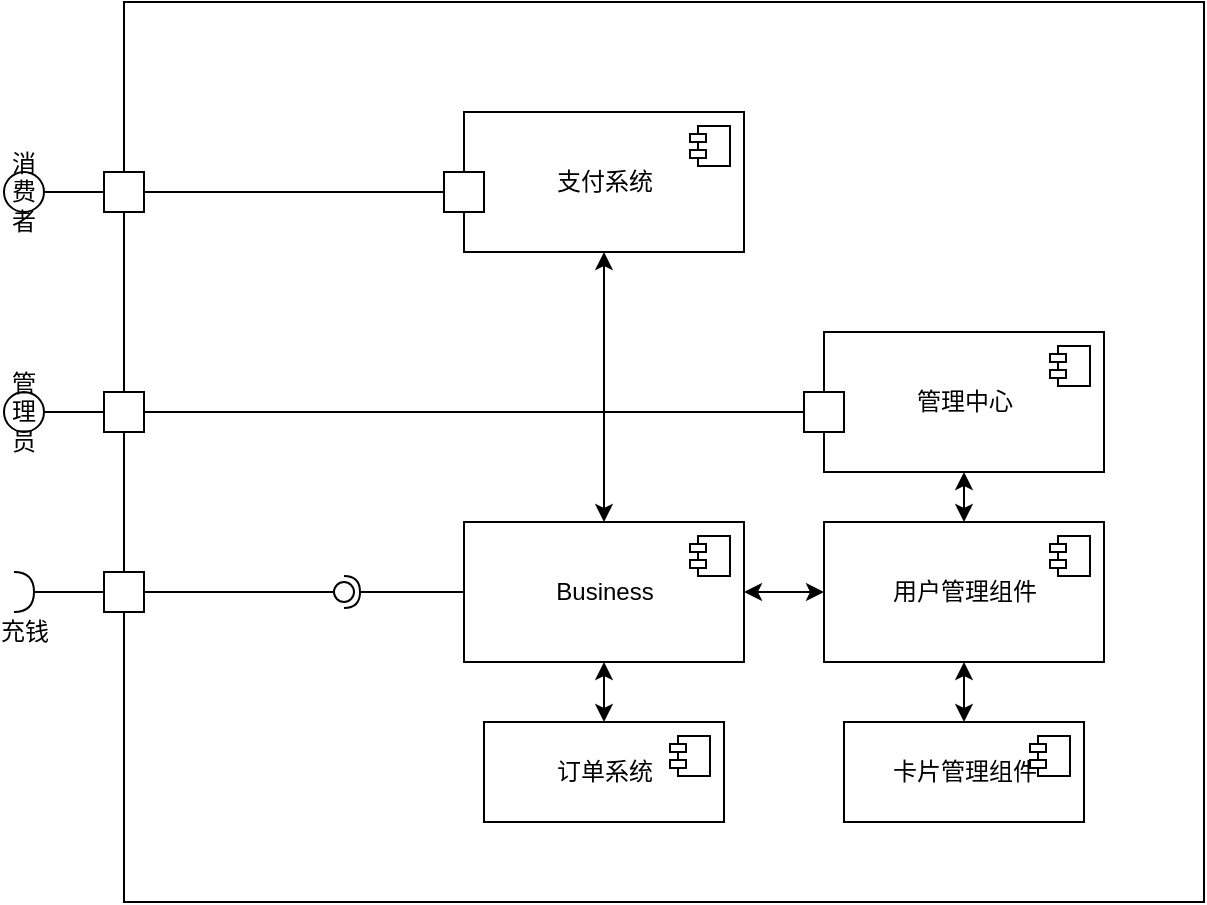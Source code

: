 <mxfile version="13.7.3" type="github">
  <diagram name="Page-1" id="5f0bae14-7c28-e335-631c-24af17079c00">
    <mxGraphModel dx="1422" dy="794" grid="1" gridSize="10" guides="1" tooltips="1" connect="1" arrows="1" fold="1" page="1" pageScale="1" pageWidth="1100" pageHeight="850" background="#ffffff" math="0" shadow="0">
      <root>
        <mxCell id="0" />
        <mxCell id="1" parent="0" />
        <mxCell id="79uwBZHlucGFQvVzSjw_-30" value="" style="rounded=0;whiteSpace=wrap;html=1;" vertex="1" parent="1">
          <mxGeometry x="200" y="30" width="540" height="450" as="geometry" />
        </mxCell>
        <mxCell id="79uwBZHlucGFQvVzSjw_-9" value="支付系统" style="html=1;dropTarget=0;" vertex="1" parent="1">
          <mxGeometry x="370" y="85" width="140" height="70" as="geometry" />
        </mxCell>
        <mxCell id="79uwBZHlucGFQvVzSjw_-10" value="" style="shape=component;jettyWidth=8;jettyHeight=4;" vertex="1" parent="79uwBZHlucGFQvVzSjw_-9">
          <mxGeometry x="1" width="20" height="20" relative="1" as="geometry">
            <mxPoint x="-27" y="7" as="offset" />
          </mxGeometry>
        </mxCell>
        <mxCell id="79uwBZHlucGFQvVzSjw_-64" value="" style="edgeStyle=none;rounded=0;orthogonalLoop=1;jettySize=auto;html=1;startArrow=classic;startFill=1;endArrow=classic;endFill=1;" edge="1" parent="1" source="79uwBZHlucGFQvVzSjw_-69" target="79uwBZHlucGFQvVzSjw_-9">
          <mxGeometry relative="1" as="geometry" />
        </mxCell>
        <mxCell id="79uwBZHlucGFQvVzSjw_-11" value="管理中心" style="html=1;dropTarget=0;" vertex="1" parent="1">
          <mxGeometry x="550" y="195" width="140" height="70" as="geometry" />
        </mxCell>
        <mxCell id="79uwBZHlucGFQvVzSjw_-12" value="" style="shape=component;jettyWidth=8;jettyHeight=4;" vertex="1" parent="79uwBZHlucGFQvVzSjw_-11">
          <mxGeometry x="1" width="20" height="20" relative="1" as="geometry">
            <mxPoint x="-27" y="7" as="offset" />
          </mxGeometry>
        </mxCell>
        <mxCell id="79uwBZHlucGFQvVzSjw_-13" value="订单系统" style="html=1;dropTarget=0;" vertex="1" parent="1">
          <mxGeometry x="380" y="390" width="120" height="50" as="geometry" />
        </mxCell>
        <mxCell id="79uwBZHlucGFQvVzSjw_-14" value="" style="shape=component;jettyWidth=8;jettyHeight=4;" vertex="1" parent="79uwBZHlucGFQvVzSjw_-13">
          <mxGeometry x="1" width="20" height="20" relative="1" as="geometry">
            <mxPoint x="-27" y="7" as="offset" />
          </mxGeometry>
        </mxCell>
        <mxCell id="79uwBZHlucGFQvVzSjw_-24" value="" style="rounded=0;orthogonalLoop=1;jettySize=auto;html=1;endArrow=none;endFill=0;exitX=1;exitY=0.5;exitDx=0;exitDy=0;" edge="1" target="79uwBZHlucGFQvVzSjw_-26" parent="1" source="79uwBZHlucGFQvVzSjw_-45">
          <mxGeometry relative="1" as="geometry">
            <mxPoint x="420" y="310" as="sourcePoint" />
          </mxGeometry>
        </mxCell>
        <mxCell id="79uwBZHlucGFQvVzSjw_-25" value="" style="rounded=0;orthogonalLoop=1;jettySize=auto;html=1;endArrow=halfCircle;endFill=0;entryX=0.5;entryY=0.5;entryDx=0;entryDy=0;endSize=6;strokeWidth=1;" edge="1" target="79uwBZHlucGFQvVzSjw_-26" parent="1" source="79uwBZHlucGFQvVzSjw_-69">
          <mxGeometry relative="1" as="geometry">
            <mxPoint x="460" y="310" as="sourcePoint" />
            <Array as="points" />
          </mxGeometry>
        </mxCell>
        <mxCell id="79uwBZHlucGFQvVzSjw_-26" value="" style="ellipse;whiteSpace=wrap;html=1;fontFamily=Helvetica;fontSize=12;fontColor=#000000;align=center;strokeColor=#000000;fillColor=#ffffff;points=[];aspect=fixed;resizable=0;" vertex="1" parent="1">
          <mxGeometry x="305" y="320" width="10" height="10" as="geometry" />
        </mxCell>
        <mxCell id="79uwBZHlucGFQvVzSjw_-34" value="" style="edgeStyle=orthogonalEdgeStyle;rounded=0;orthogonalLoop=1;jettySize=auto;html=1;endArrow=none;endFill=0;" edge="1" parent="1" source="79uwBZHlucGFQvVzSjw_-27" target="79uwBZHlucGFQvVzSjw_-31">
          <mxGeometry relative="1" as="geometry" />
        </mxCell>
        <mxCell id="79uwBZHlucGFQvVzSjw_-27" value="消费者" style="ellipse;whiteSpace=wrap;html=1;aspect=fixed;" vertex="1" parent="1">
          <mxGeometry x="140" y="115" width="20" height="20" as="geometry" />
        </mxCell>
        <mxCell id="79uwBZHlucGFQvVzSjw_-35" value="" style="edgeStyle=orthogonalEdgeStyle;rounded=0;orthogonalLoop=1;jettySize=auto;html=1;endArrow=none;endFill=0;" edge="1" parent="1" source="79uwBZHlucGFQvVzSjw_-28" target="79uwBZHlucGFQvVzSjw_-32">
          <mxGeometry relative="1" as="geometry" />
        </mxCell>
        <mxCell id="79uwBZHlucGFQvVzSjw_-28" value="管理员" style="ellipse;whiteSpace=wrap;html=1;aspect=fixed;" vertex="1" parent="1">
          <mxGeometry x="140" y="225" width="20" height="20" as="geometry" />
        </mxCell>
        <mxCell id="79uwBZHlucGFQvVzSjw_-39" value="" style="rounded=0;orthogonalLoop=1;jettySize=auto;html=1;endArrow=none;endFill=0;" edge="1" parent="1" source="79uwBZHlucGFQvVzSjw_-31" target="79uwBZHlucGFQvVzSjw_-37">
          <mxGeometry relative="1" as="geometry" />
        </mxCell>
        <mxCell id="79uwBZHlucGFQvVzSjw_-31" value="" style="whiteSpace=wrap;html=1;aspect=fixed;" vertex="1" parent="1">
          <mxGeometry x="190" y="115" width="20" height="20" as="geometry" />
        </mxCell>
        <mxCell id="79uwBZHlucGFQvVzSjw_-40" value="" style="edgeStyle=orthogonalEdgeStyle;rounded=0;orthogonalLoop=1;jettySize=auto;html=1;endArrow=none;endFill=0;" edge="1" parent="1" source="79uwBZHlucGFQvVzSjw_-32" target="79uwBZHlucGFQvVzSjw_-38">
          <mxGeometry relative="1" as="geometry">
            <Array as="points">
              <mxPoint x="380" y="235" />
              <mxPoint x="380" y="235" />
            </Array>
          </mxGeometry>
        </mxCell>
        <mxCell id="79uwBZHlucGFQvVzSjw_-32" value="" style="whiteSpace=wrap;html=1;aspect=fixed;" vertex="1" parent="1">
          <mxGeometry x="190" y="225" width="20" height="20" as="geometry" />
        </mxCell>
        <mxCell id="79uwBZHlucGFQvVzSjw_-37" value="" style="whiteSpace=wrap;html=1;aspect=fixed;" vertex="1" parent="1">
          <mxGeometry x="360" y="115" width="20" height="20" as="geometry" />
        </mxCell>
        <mxCell id="79uwBZHlucGFQvVzSjw_-38" value="" style="whiteSpace=wrap;html=1;aspect=fixed;" vertex="1" parent="1">
          <mxGeometry x="540" y="225" width="20" height="20" as="geometry" />
        </mxCell>
        <mxCell id="79uwBZHlucGFQvVzSjw_-47" value="" style="edgeStyle=orthogonalEdgeStyle;rounded=0;orthogonalLoop=1;jettySize=auto;html=1;endArrow=none;endFill=0;" edge="1" parent="1" source="79uwBZHlucGFQvVzSjw_-43" target="79uwBZHlucGFQvVzSjw_-45">
          <mxGeometry relative="1" as="geometry" />
        </mxCell>
        <mxCell id="79uwBZHlucGFQvVzSjw_-43" value="充钱" style="shape=requiredInterface;html=1;verticalLabelPosition=bottom;" vertex="1" parent="1">
          <mxGeometry x="145" y="315" width="10" height="20" as="geometry" />
        </mxCell>
        <mxCell id="79uwBZHlucGFQvVzSjw_-45" value="" style="whiteSpace=wrap;html=1;aspect=fixed;" vertex="1" parent="1">
          <mxGeometry x="190" y="315" width="20" height="20" as="geometry" />
        </mxCell>
        <mxCell id="79uwBZHlucGFQvVzSjw_-63" value="" style="edgeStyle=none;rounded=0;orthogonalLoop=1;jettySize=auto;html=1;endArrow=classic;endFill=1;startArrow=classic;startFill=1;entryX=0.5;entryY=1;entryDx=0;entryDy=0;" edge="1" parent="1" source="79uwBZHlucGFQvVzSjw_-54" target="79uwBZHlucGFQvVzSjw_-65">
          <mxGeometry relative="1" as="geometry" />
        </mxCell>
        <mxCell id="79uwBZHlucGFQvVzSjw_-54" value="卡片管理组件" style="html=1;dropTarget=0;" vertex="1" parent="1">
          <mxGeometry x="560" y="390" width="120" height="50" as="geometry" />
        </mxCell>
        <mxCell id="79uwBZHlucGFQvVzSjw_-55" value="" style="shape=component;jettyWidth=8;jettyHeight=4;" vertex="1" parent="79uwBZHlucGFQvVzSjw_-54">
          <mxGeometry x="1" width="20" height="20" relative="1" as="geometry">
            <mxPoint x="-27" y="7" as="offset" />
          </mxGeometry>
        </mxCell>
        <mxCell id="79uwBZHlucGFQvVzSjw_-67" value="" style="edgeStyle=none;rounded=0;orthogonalLoop=1;jettySize=auto;html=1;startArrow=classic;startFill=1;endArrow=classic;endFill=1;" edge="1" parent="1" source="79uwBZHlucGFQvVzSjw_-65" target="79uwBZHlucGFQvVzSjw_-11">
          <mxGeometry relative="1" as="geometry" />
        </mxCell>
        <mxCell id="79uwBZHlucGFQvVzSjw_-73" value="" style="edgeStyle=none;rounded=0;orthogonalLoop=1;jettySize=auto;html=1;startArrow=classic;startFill=1;endArrow=classic;endFill=1;" edge="1" parent="1" source="79uwBZHlucGFQvVzSjw_-65" target="79uwBZHlucGFQvVzSjw_-69">
          <mxGeometry relative="1" as="geometry" />
        </mxCell>
        <mxCell id="79uwBZHlucGFQvVzSjw_-65" value="用户管理组件" style="html=1;dropTarget=0;" vertex="1" parent="1">
          <mxGeometry x="550" y="290" width="140" height="70" as="geometry" />
        </mxCell>
        <mxCell id="79uwBZHlucGFQvVzSjw_-66" value="" style="shape=component;jettyWidth=8;jettyHeight=4;" vertex="1" parent="79uwBZHlucGFQvVzSjw_-65">
          <mxGeometry x="1" width="20" height="20" relative="1" as="geometry">
            <mxPoint x="-27" y="7" as="offset" />
          </mxGeometry>
        </mxCell>
        <mxCell id="79uwBZHlucGFQvVzSjw_-72" value="" style="edgeStyle=none;rounded=0;orthogonalLoop=1;jettySize=auto;html=1;startArrow=classic;startFill=1;endArrow=classic;endFill=1;" edge="1" parent="1" source="79uwBZHlucGFQvVzSjw_-69" target="79uwBZHlucGFQvVzSjw_-13">
          <mxGeometry relative="1" as="geometry" />
        </mxCell>
        <mxCell id="79uwBZHlucGFQvVzSjw_-69" value="Business" style="html=1;dropTarget=0;" vertex="1" parent="1">
          <mxGeometry x="370" y="290" width="140" height="70" as="geometry" />
        </mxCell>
        <mxCell id="79uwBZHlucGFQvVzSjw_-70" value="" style="shape=component;jettyWidth=8;jettyHeight=4;" vertex="1" parent="79uwBZHlucGFQvVzSjw_-69">
          <mxGeometry x="1" width="20" height="20" relative="1" as="geometry">
            <mxPoint x="-27" y="7" as="offset" />
          </mxGeometry>
        </mxCell>
      </root>
    </mxGraphModel>
  </diagram>
</mxfile>
